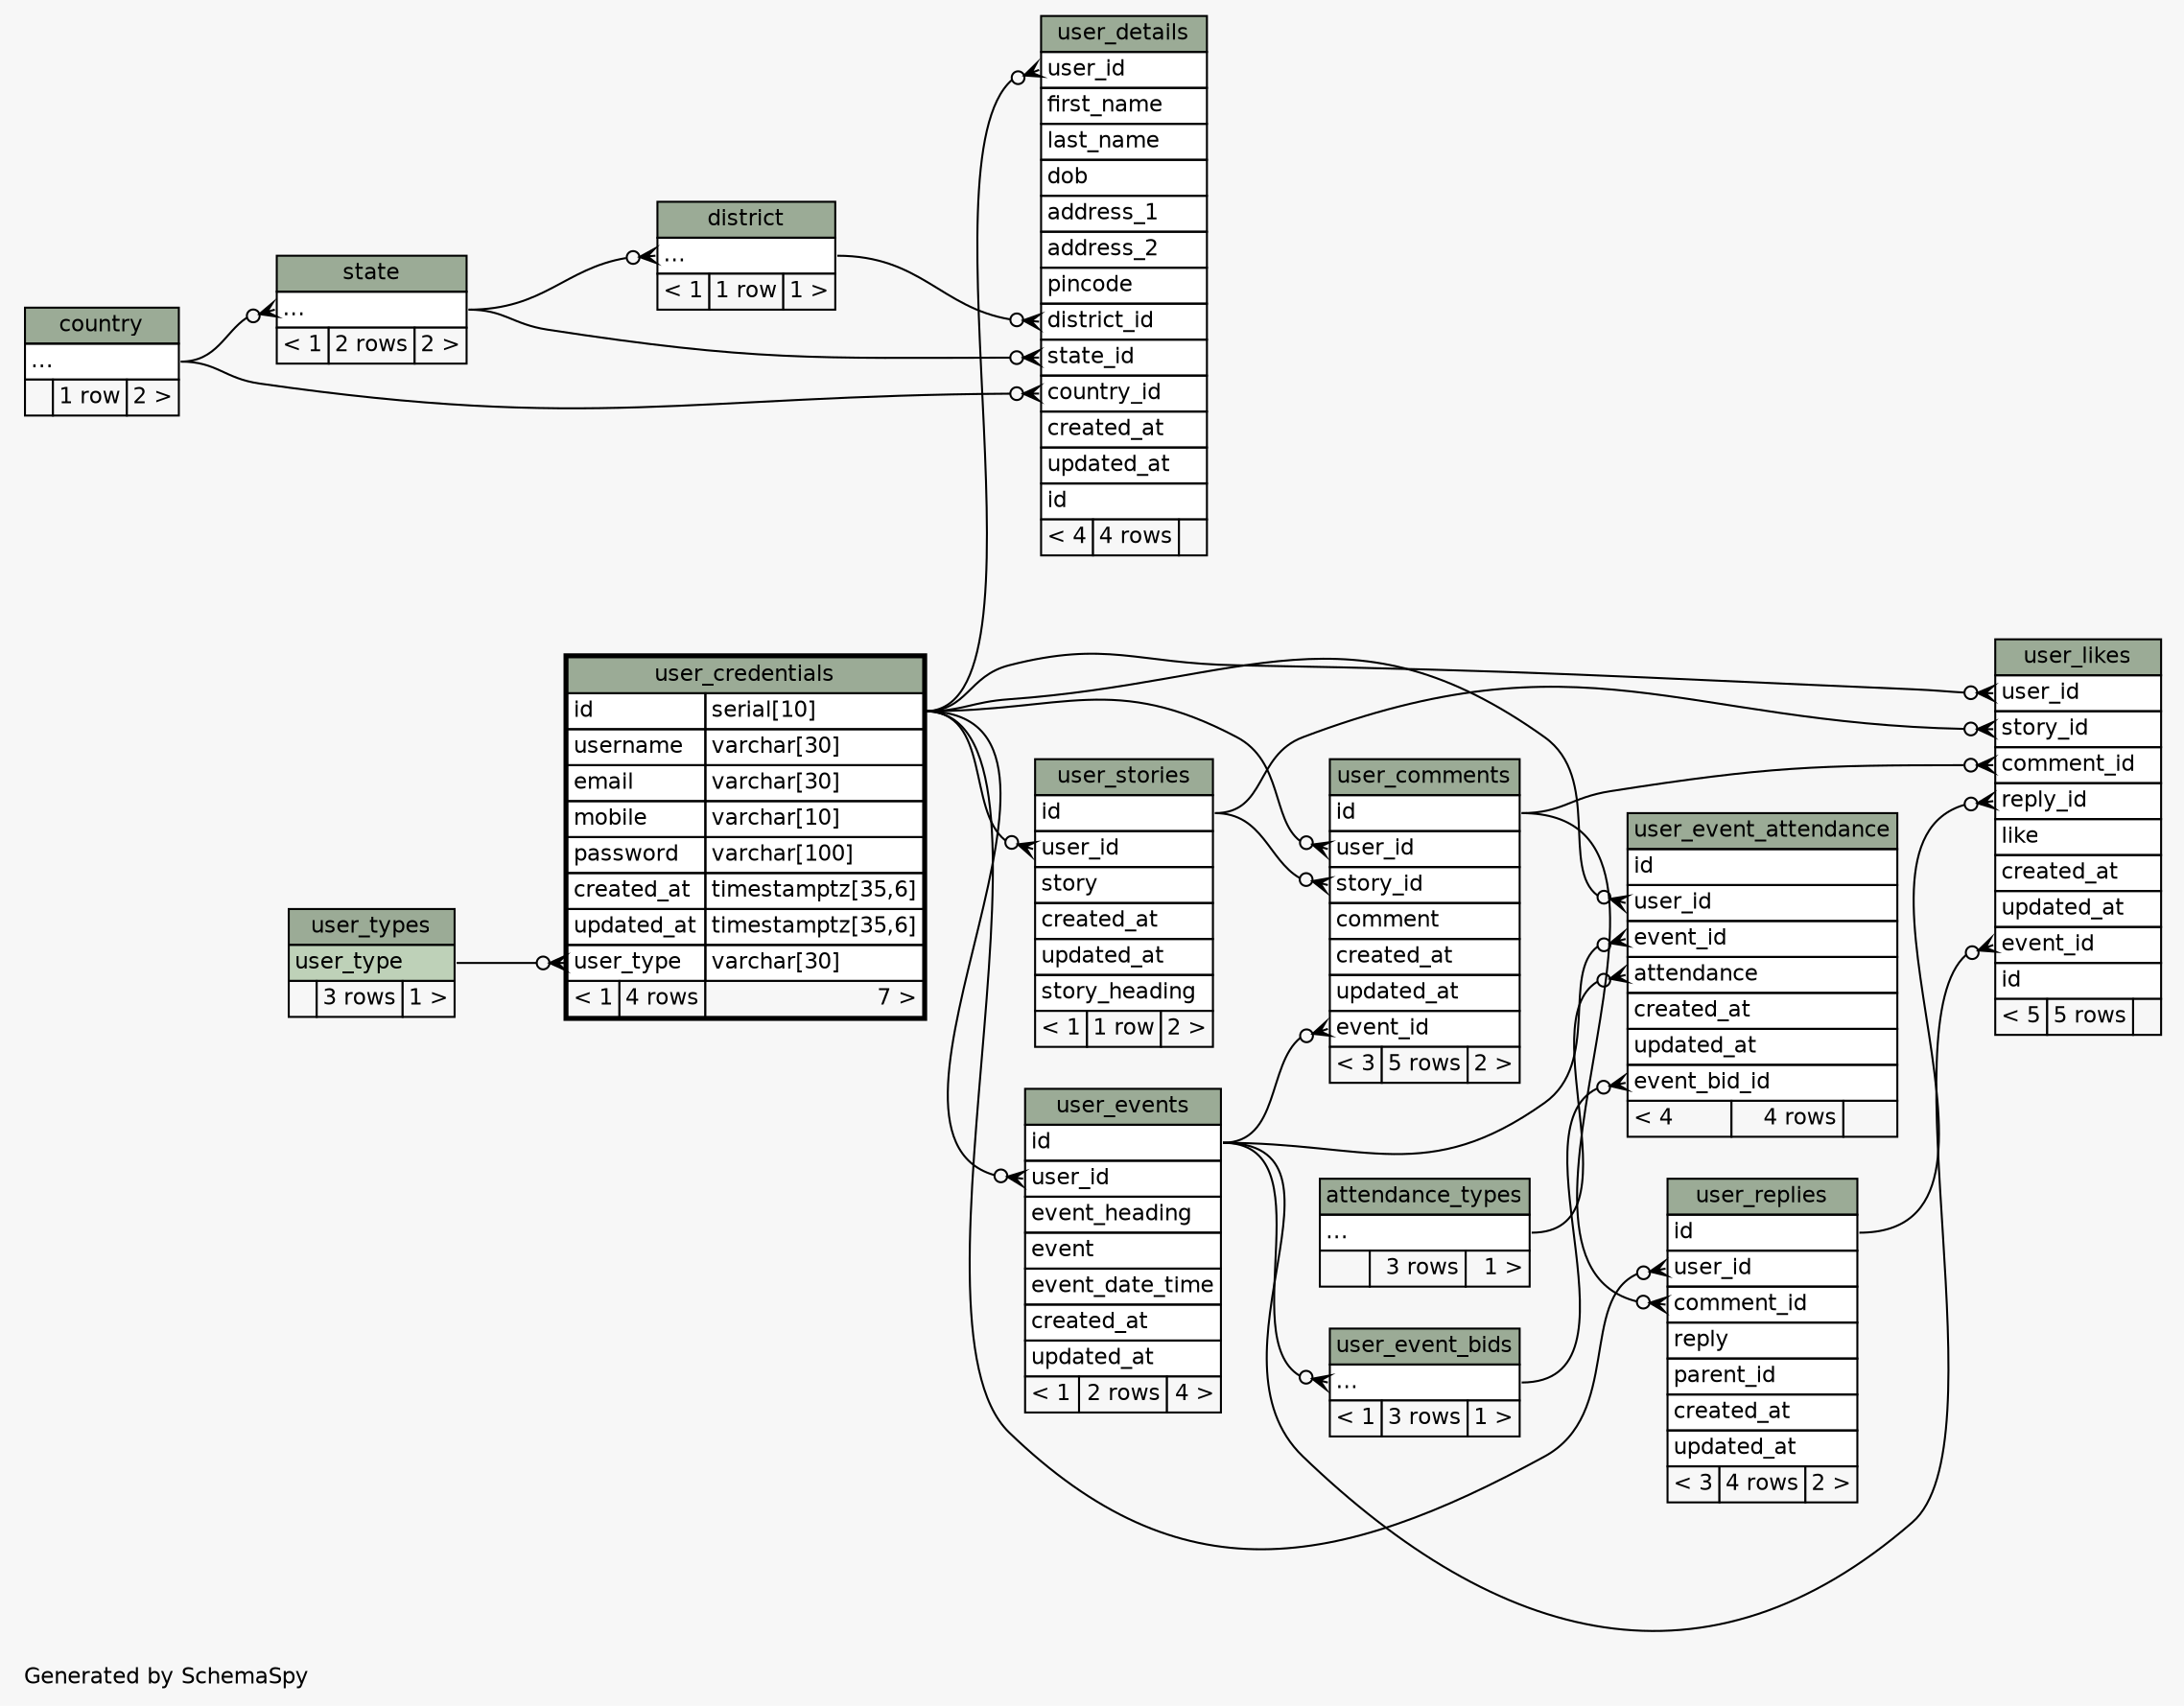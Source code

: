 // dot 2.38.0 on Linux 4.4.0-57-generic
// SchemaSpy rev 590
digraph "twoDegreesRelationshipsDiagram" {
  graph [
    rankdir="RL"
    bgcolor="#f7f7f7"
    label="\nGenerated by SchemaSpy"
    labeljust="l"
    nodesep="0.18"
    ranksep="0.46"
    fontname="Helvetica"
    fontsize="11"
  ];
  node [
    fontname="Helvetica"
    fontsize="11"
    shape="plaintext"
  ];
  edge [
    arrowsize="0.8"
  ];
  "district":"elipses":w -> "state":"elipses":e [arrowhead=none dir=back arrowtail=crowodot];
  "state":"elipses":w -> "country":"elipses":e [arrowhead=none dir=back arrowtail=crowodot];
  "user_comments":"event_id":w -> "user_events":"id":e [arrowhead=none dir=back arrowtail=crowodot];
  "user_comments":"story_id":w -> "user_stories":"id":e [arrowhead=none dir=back arrowtail=crowodot];
  "user_comments":"user_id":w -> "user_credentials":"id.type":e [arrowhead=none dir=back arrowtail=crowodot];
  "user_credentials":"user_type":w -> "user_types":"user_type":e [arrowhead=none dir=back arrowtail=crowodot];
  "user_details":"country_id":w -> "country":"elipses":e [arrowhead=none dir=back arrowtail=crowodot];
  "user_details":"district_id":w -> "district":"elipses":e [arrowhead=none dir=back arrowtail=crowodot];
  "user_details":"state_id":w -> "state":"elipses":e [arrowhead=none dir=back arrowtail=crowodot];
  "user_details":"user_id":w -> "user_credentials":"id.type":e [arrowhead=none dir=back arrowtail=crowodot];
  "user_event_attendance":"attendance":w -> "attendance_types":"elipses":e [arrowhead=none dir=back arrowtail=crowodot];
  "user_event_attendance":"event_bid_id":w -> "user_event_bids":"elipses":e [arrowhead=none dir=back arrowtail=crowodot];
  "user_event_attendance":"event_id":w -> "user_events":"id":e [arrowhead=none dir=back arrowtail=crowodot];
  "user_event_attendance":"user_id":w -> "user_credentials":"id.type":e [arrowhead=none dir=back arrowtail=crowodot];
  "user_event_bids":"elipses":w -> "user_events":"id":e [arrowhead=none dir=back arrowtail=crowodot];
  "user_events":"user_id":w -> "user_credentials":"id.type":e [arrowhead=none dir=back arrowtail=crowodot];
  "user_likes":"comment_id":w -> "user_comments":"id":e [arrowhead=none dir=back arrowtail=crowodot];
  "user_likes":"event_id":w -> "user_events":"id":e [arrowhead=none dir=back arrowtail=crowodot];
  "user_likes":"reply_id":w -> "user_replies":"id":e [arrowhead=none dir=back arrowtail=crowodot];
  "user_likes":"story_id":w -> "user_stories":"id":e [arrowhead=none dir=back arrowtail=crowodot];
  "user_likes":"user_id":w -> "user_credentials":"id.type":e [arrowhead=none dir=back arrowtail=crowodot];
  "user_replies":"comment_id":w -> "user_comments":"id":e [arrowhead=none dir=back arrowtail=crowodot];
  "user_replies":"user_id":w -> "user_credentials":"id.type":e [arrowhead=none dir=back arrowtail=crowodot];
  "user_stories":"user_id":w -> "user_credentials":"id.type":e [arrowhead=none dir=back arrowtail=crowodot];
  "attendance_types" [
    label=<
    <TABLE BORDER="0" CELLBORDER="1" CELLSPACING="0" BGCOLOR="#ffffff">
      <TR><TD COLSPAN="3" BGCOLOR="#9bab96" ALIGN="CENTER">attendance_types</TD></TR>
      <TR><TD PORT="elipses" COLSPAN="3" ALIGN="LEFT">...</TD></TR>
      <TR><TD ALIGN="LEFT" BGCOLOR="#f7f7f7">  </TD><TD ALIGN="RIGHT" BGCOLOR="#f7f7f7">3 rows</TD><TD ALIGN="RIGHT" BGCOLOR="#f7f7f7">1 &gt;</TD></TR>
    </TABLE>>
    URL="attendance_types.html"
    tooltip="attendance_types"
  ];
  "country" [
    label=<
    <TABLE BORDER="0" CELLBORDER="1" CELLSPACING="0" BGCOLOR="#ffffff">
      <TR><TD COLSPAN="3" BGCOLOR="#9bab96" ALIGN="CENTER">country</TD></TR>
      <TR><TD PORT="elipses" COLSPAN="3" ALIGN="LEFT">...</TD></TR>
      <TR><TD ALIGN="LEFT" BGCOLOR="#f7f7f7">  </TD><TD ALIGN="RIGHT" BGCOLOR="#f7f7f7">1 row</TD><TD ALIGN="RIGHT" BGCOLOR="#f7f7f7">2 &gt;</TD></TR>
    </TABLE>>
    URL="country.html"
    tooltip="country"
  ];
  "district" [
    label=<
    <TABLE BORDER="0" CELLBORDER="1" CELLSPACING="0" BGCOLOR="#ffffff">
      <TR><TD COLSPAN="3" BGCOLOR="#9bab96" ALIGN="CENTER">district</TD></TR>
      <TR><TD PORT="elipses" COLSPAN="3" ALIGN="LEFT">...</TD></TR>
      <TR><TD ALIGN="LEFT" BGCOLOR="#f7f7f7">&lt; 1</TD><TD ALIGN="RIGHT" BGCOLOR="#f7f7f7">1 row</TD><TD ALIGN="RIGHT" BGCOLOR="#f7f7f7">1 &gt;</TD></TR>
    </TABLE>>
    URL="district.html"
    tooltip="district"
  ];
  "state" [
    label=<
    <TABLE BORDER="0" CELLBORDER="1" CELLSPACING="0" BGCOLOR="#ffffff">
      <TR><TD COLSPAN="3" BGCOLOR="#9bab96" ALIGN="CENTER">state</TD></TR>
      <TR><TD PORT="elipses" COLSPAN="3" ALIGN="LEFT">...</TD></TR>
      <TR><TD ALIGN="LEFT" BGCOLOR="#f7f7f7">&lt; 1</TD><TD ALIGN="RIGHT" BGCOLOR="#f7f7f7">2 rows</TD><TD ALIGN="RIGHT" BGCOLOR="#f7f7f7">2 &gt;</TD></TR>
    </TABLE>>
    URL="state.html"
    tooltip="state"
  ];
  "user_comments" [
    label=<
    <TABLE BORDER="0" CELLBORDER="1" CELLSPACING="0" BGCOLOR="#ffffff">
      <TR><TD COLSPAN="3" BGCOLOR="#9bab96" ALIGN="CENTER">user_comments</TD></TR>
      <TR><TD PORT="id" COLSPAN="3" ALIGN="LEFT">id</TD></TR>
      <TR><TD PORT="user_id" COLSPAN="3" ALIGN="LEFT">user_id</TD></TR>
      <TR><TD PORT="story_id" COLSPAN="3" ALIGN="LEFT">story_id</TD></TR>
      <TR><TD PORT="comment" COLSPAN="3" ALIGN="LEFT">comment</TD></TR>
      <TR><TD PORT="created_at" COLSPAN="3" ALIGN="LEFT">created_at</TD></TR>
      <TR><TD PORT="updated_at" COLSPAN="3" ALIGN="LEFT">updated_at</TD></TR>
      <TR><TD PORT="event_id" COLSPAN="3" ALIGN="LEFT">event_id</TD></TR>
      <TR><TD ALIGN="LEFT" BGCOLOR="#f7f7f7">&lt; 3</TD><TD ALIGN="RIGHT" BGCOLOR="#f7f7f7">5 rows</TD><TD ALIGN="RIGHT" BGCOLOR="#f7f7f7">2 &gt;</TD></TR>
    </TABLE>>
    URL="user_comments.html"
    tooltip="user_comments"
  ];
  "user_credentials" [
    label=<
    <TABLE BORDER="2" CELLBORDER="1" CELLSPACING="0" BGCOLOR="#ffffff">
      <TR><TD COLSPAN="3" BGCOLOR="#9bab96" ALIGN="CENTER">user_credentials</TD></TR>
      <TR><TD PORT="id" COLSPAN="2" ALIGN="LEFT">id</TD><TD PORT="id.type" ALIGN="LEFT">serial[10]</TD></TR>
      <TR><TD PORT="username" COLSPAN="2" ALIGN="LEFT">username</TD><TD PORT="username.type" ALIGN="LEFT">varchar[30]</TD></TR>
      <TR><TD PORT="email" COLSPAN="2" ALIGN="LEFT">email</TD><TD PORT="email.type" ALIGN="LEFT">varchar[30]</TD></TR>
      <TR><TD PORT="mobile" COLSPAN="2" ALIGN="LEFT">mobile</TD><TD PORT="mobile.type" ALIGN="LEFT">varchar[10]</TD></TR>
      <TR><TD PORT="password" COLSPAN="2" ALIGN="LEFT">password</TD><TD PORT="password.type" ALIGN="LEFT">varchar[100]</TD></TR>
      <TR><TD PORT="created_at" COLSPAN="2" ALIGN="LEFT">created_at</TD><TD PORT="created_at.type" ALIGN="LEFT">timestamptz[35,6]</TD></TR>
      <TR><TD PORT="updated_at" COLSPAN="2" ALIGN="LEFT">updated_at</TD><TD PORT="updated_at.type" ALIGN="LEFT">timestamptz[35,6]</TD></TR>
      <TR><TD PORT="user_type" COLSPAN="2" ALIGN="LEFT">user_type</TD><TD PORT="user_type.type" ALIGN="LEFT">varchar[30]</TD></TR>
      <TR><TD ALIGN="LEFT" BGCOLOR="#f7f7f7">&lt; 1</TD><TD ALIGN="RIGHT" BGCOLOR="#f7f7f7">4 rows</TD><TD ALIGN="RIGHT" BGCOLOR="#f7f7f7">7 &gt;</TD></TR>
    </TABLE>>
    URL="user_credentials.html"
    tooltip="user_credentials"
  ];
  "user_details" [
    label=<
    <TABLE BORDER="0" CELLBORDER="1" CELLSPACING="0" BGCOLOR="#ffffff">
      <TR><TD COLSPAN="3" BGCOLOR="#9bab96" ALIGN="CENTER">user_details</TD></TR>
      <TR><TD PORT="user_id" COLSPAN="3" ALIGN="LEFT">user_id</TD></TR>
      <TR><TD PORT="first_name" COLSPAN="3" ALIGN="LEFT">first_name</TD></TR>
      <TR><TD PORT="last_name" COLSPAN="3" ALIGN="LEFT">last_name</TD></TR>
      <TR><TD PORT="dob" COLSPAN="3" ALIGN="LEFT">dob</TD></TR>
      <TR><TD PORT="address_1" COLSPAN="3" ALIGN="LEFT">address_1</TD></TR>
      <TR><TD PORT="address_2" COLSPAN="3" ALIGN="LEFT">address_2</TD></TR>
      <TR><TD PORT="pincode" COLSPAN="3" ALIGN="LEFT">pincode</TD></TR>
      <TR><TD PORT="district_id" COLSPAN="3" ALIGN="LEFT">district_id</TD></TR>
      <TR><TD PORT="state_id" COLSPAN="3" ALIGN="LEFT">state_id</TD></TR>
      <TR><TD PORT="country_id" COLSPAN="3" ALIGN="LEFT">country_id</TD></TR>
      <TR><TD PORT="created_at" COLSPAN="3" ALIGN="LEFT">created_at</TD></TR>
      <TR><TD PORT="updated_at" COLSPAN="3" ALIGN="LEFT">updated_at</TD></TR>
      <TR><TD PORT="id" COLSPAN="3" ALIGN="LEFT">id</TD></TR>
      <TR><TD ALIGN="LEFT" BGCOLOR="#f7f7f7">&lt; 4</TD><TD ALIGN="RIGHT" BGCOLOR="#f7f7f7">4 rows</TD><TD ALIGN="RIGHT" BGCOLOR="#f7f7f7">  </TD></TR>
    </TABLE>>
    URL="user_details.html"
    tooltip="user_details"
  ];
  "user_event_attendance" [
    label=<
    <TABLE BORDER="0" CELLBORDER="1" CELLSPACING="0" BGCOLOR="#ffffff">
      <TR><TD COLSPAN="3" BGCOLOR="#9bab96" ALIGN="CENTER">user_event_attendance</TD></TR>
      <TR><TD PORT="id" COLSPAN="3" ALIGN="LEFT">id</TD></TR>
      <TR><TD PORT="user_id" COLSPAN="3" ALIGN="LEFT">user_id</TD></TR>
      <TR><TD PORT="event_id" COLSPAN="3" ALIGN="LEFT">event_id</TD></TR>
      <TR><TD PORT="attendance" COLSPAN="3" ALIGN="LEFT">attendance</TD></TR>
      <TR><TD PORT="created_at" COLSPAN="3" ALIGN="LEFT">created_at</TD></TR>
      <TR><TD PORT="updated_at" COLSPAN="3" ALIGN="LEFT">updated_at</TD></TR>
      <TR><TD PORT="event_bid_id" COLSPAN="3" ALIGN="LEFT">event_bid_id</TD></TR>
      <TR><TD ALIGN="LEFT" BGCOLOR="#f7f7f7">&lt; 4</TD><TD ALIGN="RIGHT" BGCOLOR="#f7f7f7">4 rows</TD><TD ALIGN="RIGHT" BGCOLOR="#f7f7f7">  </TD></TR>
    </TABLE>>
    URL="user_event_attendance.html"
    tooltip="user_event_attendance"
  ];
  "user_event_bids" [
    label=<
    <TABLE BORDER="0" CELLBORDER="1" CELLSPACING="0" BGCOLOR="#ffffff">
      <TR><TD COLSPAN="3" BGCOLOR="#9bab96" ALIGN="CENTER">user_event_bids</TD></TR>
      <TR><TD PORT="elipses" COLSPAN="3" ALIGN="LEFT">...</TD></TR>
      <TR><TD ALIGN="LEFT" BGCOLOR="#f7f7f7">&lt; 1</TD><TD ALIGN="RIGHT" BGCOLOR="#f7f7f7">3 rows</TD><TD ALIGN="RIGHT" BGCOLOR="#f7f7f7">1 &gt;</TD></TR>
    </TABLE>>
    URL="user_event_bids.html"
    tooltip="user_event_bids"
  ];
  "user_events" [
    label=<
    <TABLE BORDER="0" CELLBORDER="1" CELLSPACING="0" BGCOLOR="#ffffff">
      <TR><TD COLSPAN="3" BGCOLOR="#9bab96" ALIGN="CENTER">user_events</TD></TR>
      <TR><TD PORT="id" COLSPAN="3" ALIGN="LEFT">id</TD></TR>
      <TR><TD PORT="user_id" COLSPAN="3" ALIGN="LEFT">user_id</TD></TR>
      <TR><TD PORT="event_heading" COLSPAN="3" ALIGN="LEFT">event_heading</TD></TR>
      <TR><TD PORT="event" COLSPAN="3" ALIGN="LEFT">event</TD></TR>
      <TR><TD PORT="event_date_time" COLSPAN="3" ALIGN="LEFT">event_date_time</TD></TR>
      <TR><TD PORT="created_at" COLSPAN="3" ALIGN="LEFT">created_at</TD></TR>
      <TR><TD PORT="updated_at" COLSPAN="3" ALIGN="LEFT">updated_at</TD></TR>
      <TR><TD ALIGN="LEFT" BGCOLOR="#f7f7f7">&lt; 1</TD><TD ALIGN="RIGHT" BGCOLOR="#f7f7f7">2 rows</TD><TD ALIGN="RIGHT" BGCOLOR="#f7f7f7">4 &gt;</TD></TR>
    </TABLE>>
    URL="user_events.html"
    tooltip="user_events"
  ];
  "user_likes" [
    label=<
    <TABLE BORDER="0" CELLBORDER="1" CELLSPACING="0" BGCOLOR="#ffffff">
      <TR><TD COLSPAN="3" BGCOLOR="#9bab96" ALIGN="CENTER">user_likes</TD></TR>
      <TR><TD PORT="user_id" COLSPAN="3" ALIGN="LEFT">user_id</TD></TR>
      <TR><TD PORT="story_id" COLSPAN="3" ALIGN="LEFT">story_id</TD></TR>
      <TR><TD PORT="comment_id" COLSPAN="3" ALIGN="LEFT">comment_id</TD></TR>
      <TR><TD PORT="reply_id" COLSPAN="3" ALIGN="LEFT">reply_id</TD></TR>
      <TR><TD PORT="like" COLSPAN="3" ALIGN="LEFT">like</TD></TR>
      <TR><TD PORT="created_at" COLSPAN="3" ALIGN="LEFT">created_at</TD></TR>
      <TR><TD PORT="updated_at" COLSPAN="3" ALIGN="LEFT">updated_at</TD></TR>
      <TR><TD PORT="event_id" COLSPAN="3" ALIGN="LEFT">event_id</TD></TR>
      <TR><TD PORT="id" COLSPAN="3" ALIGN="LEFT">id</TD></TR>
      <TR><TD ALIGN="LEFT" BGCOLOR="#f7f7f7">&lt; 5</TD><TD ALIGN="RIGHT" BGCOLOR="#f7f7f7">5 rows</TD><TD ALIGN="RIGHT" BGCOLOR="#f7f7f7">  </TD></TR>
    </TABLE>>
    URL="user_likes.html"
    tooltip="user_likes"
  ];
  "user_replies" [
    label=<
    <TABLE BORDER="0" CELLBORDER="1" CELLSPACING="0" BGCOLOR="#ffffff">
      <TR><TD COLSPAN="3" BGCOLOR="#9bab96" ALIGN="CENTER">user_replies</TD></TR>
      <TR><TD PORT="id" COLSPAN="3" ALIGN="LEFT">id</TD></TR>
      <TR><TD PORT="user_id" COLSPAN="3" ALIGN="LEFT">user_id</TD></TR>
      <TR><TD PORT="comment_id" COLSPAN="3" ALIGN="LEFT">comment_id</TD></TR>
      <TR><TD PORT="reply" COLSPAN="3" ALIGN="LEFT">reply</TD></TR>
      <TR><TD PORT="parent_id" COLSPAN="3" ALIGN="LEFT">parent_id</TD></TR>
      <TR><TD PORT="created_at" COLSPAN="3" ALIGN="LEFT">created_at</TD></TR>
      <TR><TD PORT="updated_at" COLSPAN="3" ALIGN="LEFT">updated_at</TD></TR>
      <TR><TD ALIGN="LEFT" BGCOLOR="#f7f7f7">&lt; 3</TD><TD ALIGN="RIGHT" BGCOLOR="#f7f7f7">4 rows</TD><TD ALIGN="RIGHT" BGCOLOR="#f7f7f7">2 &gt;</TD></TR>
    </TABLE>>
    URL="user_replies.html"
    tooltip="user_replies"
  ];
  "user_stories" [
    label=<
    <TABLE BORDER="0" CELLBORDER="1" CELLSPACING="0" BGCOLOR="#ffffff">
      <TR><TD COLSPAN="3" BGCOLOR="#9bab96" ALIGN="CENTER">user_stories</TD></TR>
      <TR><TD PORT="id" COLSPAN="3" ALIGN="LEFT">id</TD></TR>
      <TR><TD PORT="user_id" COLSPAN="3" ALIGN="LEFT">user_id</TD></TR>
      <TR><TD PORT="story" COLSPAN="3" ALIGN="LEFT">story</TD></TR>
      <TR><TD PORT="created_at" COLSPAN="3" ALIGN="LEFT">created_at</TD></TR>
      <TR><TD PORT="updated_at" COLSPAN="3" ALIGN="LEFT">updated_at</TD></TR>
      <TR><TD PORT="story_heading" COLSPAN="3" ALIGN="LEFT">story_heading</TD></TR>
      <TR><TD ALIGN="LEFT" BGCOLOR="#f7f7f7">&lt; 1</TD><TD ALIGN="RIGHT" BGCOLOR="#f7f7f7">1 row</TD><TD ALIGN="RIGHT" BGCOLOR="#f7f7f7">2 &gt;</TD></TR>
    </TABLE>>
    URL="user_stories.html"
    tooltip="user_stories"
  ];
  "user_types" [
    label=<
    <TABLE BORDER="0" CELLBORDER="1" CELLSPACING="0" BGCOLOR="#ffffff">
      <TR><TD COLSPAN="3" BGCOLOR="#9bab96" ALIGN="CENTER">user_types</TD></TR>
      <TR><TD PORT="user_type" COLSPAN="3" BGCOLOR="#bed1b8" ALIGN="LEFT">user_type</TD></TR>
      <TR><TD ALIGN="LEFT" BGCOLOR="#f7f7f7">  </TD><TD ALIGN="RIGHT" BGCOLOR="#f7f7f7">3 rows</TD><TD ALIGN="RIGHT" BGCOLOR="#f7f7f7">1 &gt;</TD></TR>
    </TABLE>>
    URL="user_types.html"
    tooltip="user_types"
  ];
}
